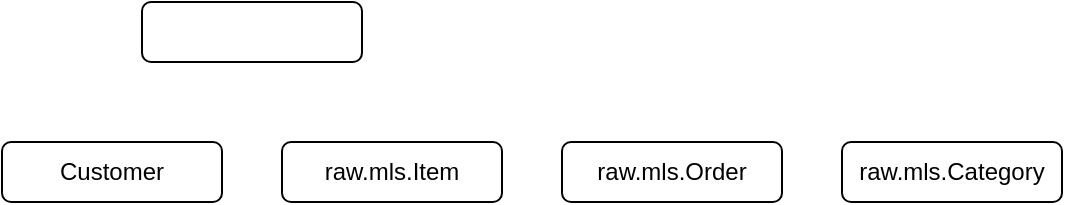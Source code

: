 <mxfile version="26.1.1">
  <diagram name="Página-1" id="bwLytBnpC0Aiv7bmX5Qd">
    <mxGraphModel dx="1050" dy="565" grid="1" gridSize="10" guides="1" tooltips="1" connect="1" arrows="1" fold="1" page="1" pageScale="1" pageWidth="827" pageHeight="1169" math="0" shadow="0">
      <root>
        <mxCell id="0" />
        <mxCell id="1" parent="0" />
        <mxCell id="6v8q5hK1JwmgnCZnJ-K6-1" value="raw.mls.Category" style="rounded=1;whiteSpace=wrap;html=1;" vertex="1" parent="1">
          <mxGeometry x="570" y="400" width="110" height="30" as="geometry" />
        </mxCell>
        <mxCell id="6v8q5hK1JwmgnCZnJ-K6-2" value="raw.mls.Order" style="rounded=1;whiteSpace=wrap;html=1;" vertex="1" parent="1">
          <mxGeometry x="430" y="400" width="110" height="30" as="geometry" />
        </mxCell>
        <mxCell id="6v8q5hK1JwmgnCZnJ-K6-3" value="raw.mls.Item" style="rounded=1;whiteSpace=wrap;html=1;" vertex="1" parent="1">
          <mxGeometry x="290" y="400" width="110" height="30" as="geometry" />
        </mxCell>
        <mxCell id="6v8q5hK1JwmgnCZnJ-K6-4" value="Customer" style="rounded=1;whiteSpace=wrap;html=1;" vertex="1" parent="1">
          <mxGeometry x="150" y="400" width="110" height="30" as="geometry" />
        </mxCell>
        <mxCell id="6v8q5hK1JwmgnCZnJ-K6-5" value="" style="rounded=1;whiteSpace=wrap;html=1;" vertex="1" parent="1">
          <mxGeometry x="220" y="330" width="110" height="30" as="geometry" />
        </mxCell>
      </root>
    </mxGraphModel>
  </diagram>
</mxfile>

